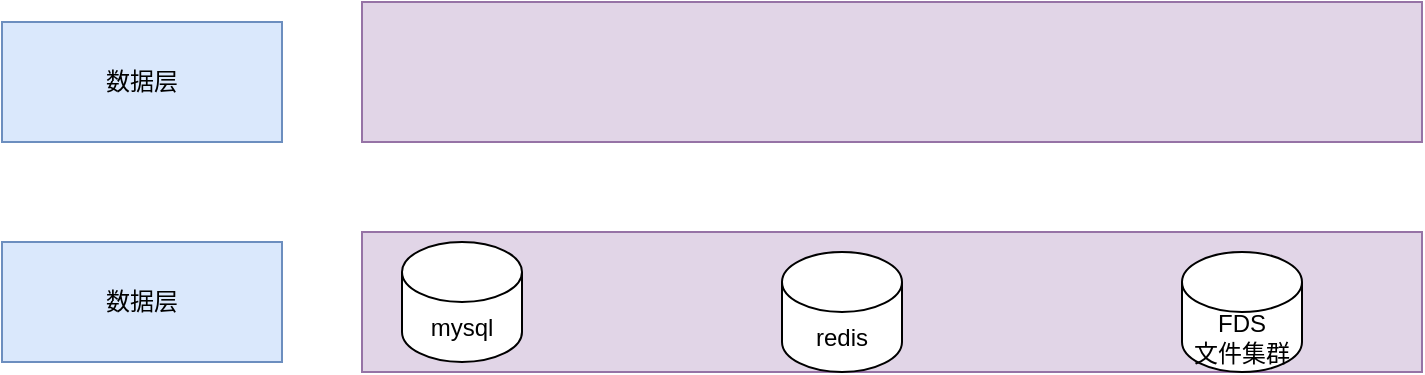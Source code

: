 <mxfile version="20.2.3" type="github">
  <diagram id="prtHgNgQTEPvFCAcTncT" name="Page-1">
    <mxGraphModel dx="1038" dy="540" grid="1" gridSize="10" guides="1" tooltips="1" connect="1" arrows="1" fold="1" page="1" pageScale="1" pageWidth="827" pageHeight="1169" math="0" shadow="0">
      <root>
        <mxCell id="0" />
        <mxCell id="1" parent="0" />
        <mxCell id="RqhIoaq9FpMqD3qclTNa-4" value="数据层" style="rounded=0;whiteSpace=wrap;html=1;fillColor=#dae8fc;strokeColor=#6c8ebf;" vertex="1" parent="1">
          <mxGeometry x="40" y="660" width="140" height="60" as="geometry" />
        </mxCell>
        <mxCell id="RqhIoaq9FpMqD3qclTNa-5" value="" style="rounded=0;whiteSpace=wrap;html=1;fillColor=#e1d5e7;strokeColor=#9673a6;" vertex="1" parent="1">
          <mxGeometry x="220" y="655" width="530" height="70" as="geometry" />
        </mxCell>
        <mxCell id="RqhIoaq9FpMqD3qclTNa-7" value="mysql" style="shape=cylinder3;whiteSpace=wrap;html=1;boundedLbl=1;backgroundOutline=1;size=15;" vertex="1" parent="1">
          <mxGeometry x="240" y="660" width="60" height="60" as="geometry" />
        </mxCell>
        <mxCell id="RqhIoaq9FpMqD3qclTNa-8" value="redis" style="shape=cylinder3;whiteSpace=wrap;html=1;boundedLbl=1;backgroundOutline=1;size=15;" vertex="1" parent="1">
          <mxGeometry x="430" y="665" width="60" height="60" as="geometry" />
        </mxCell>
        <mxCell id="RqhIoaq9FpMqD3qclTNa-10" value="FDS&lt;br&gt;文件集群" style="shape=cylinder3;whiteSpace=wrap;html=1;boundedLbl=1;backgroundOutline=1;size=15;" vertex="1" parent="1">
          <mxGeometry x="630" y="665" width="60" height="60" as="geometry" />
        </mxCell>
        <mxCell id="RqhIoaq9FpMqD3qclTNa-11" value="数据层" style="rounded=0;whiteSpace=wrap;html=1;fillColor=#dae8fc;strokeColor=#6c8ebf;" vertex="1" parent="1">
          <mxGeometry x="40" y="550" width="140" height="60" as="geometry" />
        </mxCell>
        <mxCell id="RqhIoaq9FpMqD3qclTNa-12" value="" style="rounded=0;whiteSpace=wrap;html=1;fillColor=#e1d5e7;strokeColor=#9673a6;" vertex="1" parent="1">
          <mxGeometry x="220" y="540" width="530" height="70" as="geometry" />
        </mxCell>
      </root>
    </mxGraphModel>
  </diagram>
</mxfile>
